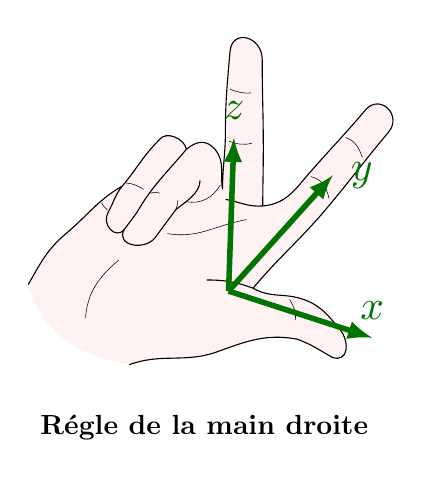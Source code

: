 ﻿\begin{tikzpicture}[scale=0.6]    
  % RIGHT HAND RULE xyz
  % Author: Izaak Neutelings (July 2018)
  % Source: https://tikz.net/

  \tikzset{>=latex} % for LaTeX arrow head
  \tikzstyle{thick vector}=[->,line width=2,green!45!black]

  \begin{scope}[rotate=-100]

  \coordinate (O) at (1.0,0.7); % ORIGIN
  \coordinate (WT) at ( 2.9,-1.1); % WRIST TOP
  \coordinate (T1) at ( 2.3, 0.7); % THUMB
  \coordinate (T2) at ( 1.75, 2.3);
  \coordinate (T3) at ( 2.0, 3.1);
  \coordinate (T4) at (1.38, 3.15);
  \coordinate (T5) at ( 0.9, 2.3);
  \coordinate (T6) at ( 0.85, 1.2);
  \coordinate (T7) at ( 0.85, 0.2);
  \coordinate (I1) at (-1.1, 2.45); % INDEX
  \coordinate (I2) at (-2.9, 3.45);
  \coordinate (I3) at (-3.3, 2.9);
  \coordinate (I4) at (-1.5, 1.8);
  \coordinate (I5) at (-0.9, 1.1);
  \coordinate (I6) at (-0.9, 0.3);
  \coordinate (M1) at (-2.1, 0.9); % MIDDLE
  \coordinate (M2) at (-3.95,0.55);
  \coordinate (M3) at (-4.0,-0.15);
  \coordinate (M4) at (-2.3, 0.05);
  \coordinate (M5) at (-1.1, 0.20);
  \coordinate (R1) at (-1.9,-0.1); % RING
  \coordinate (R2) at (-1.8,-0.7);
  \coordinate (R3) at (-0.3,-1.5);
  \coordinate (R4) at ( 0.1,-1.7);
  \coordinate (R5) at ( 0.1,-1.0);
  \coordinate (R6) at (-0.5,-0.7);
  \coordinate (R7) at (-1.2,-0.3);
  \coordinate (P1) at (-1.9,-1.3); % PINKY
  \coordinate (P2) at (-0.8,-1.9);
  \coordinate (P3) at (-0.2,-2.1);
  \coordinate (P4) at (-0.05,-1.65);
  \coordinate (W1) at ( 0.4,-2.9); % WRIST BOTTOM
  \coordinate (W2) at ( 1.6,-3.5);
  
  % HAND
  \fill[pink!20]
    (WT) -- (T6) -- (I5) -- (M5) -- (R2) -- (P2) -- (W2) to[out=25,in=-90] cycle;
  \draw[fill=pink!20]
    (WT) to[out=120,in=-60] % THUMB
    (T1) to[out=120,in=-90]
    (T2) to[out=80,in=-110]
    (T3) to[out=80,in=50,looseness=1.5] % tip
    (T4) to[out=-130,in=80]
    (T5) to[out=-100,in=70]
    (T6) to[out=-100,in=100]
    (T7)
    (T6) to[out=150,in=-30] % INDEX
    (I1) to[out=150,in=-30]
    (I2) to[out=150,in=145,looseness=1.7] % tip
    (I3) to[out=-30,in=150]
    (I4) to[out=-30,in=105]
    (I5) to[out=-75,in=90]
    (I6)
    (I5) to[out=-170,in=10] % MIDDLE
    (M1) to[out=-170,in=10]
    (M2) to[out=-170,in=-175,looseness=1.8] % tip
    (M3) to[out=5,in=-170]
    (M4) to[out=10,in=-170] % bottom knuckle
    (M5)
    (M5) to[out=-160,in=50] % RING
    (R1) to[out=-130,in=140,looseness=1.2]
    (R2) to[out=-30,in=160]
    (R3) --
    (R4) to[out=-20,in=-20,looseness=1.5] % tip
    (R5) --
    (R6) to[out=140,in=8,looseness=0.9]
    (R7)
    (R2) to[out=-160,in=155] % PINKY
    (P1) to[out=-35,in=150]
    (P2) to[out=-30,in=160]
    (P3) to[out=-20,in=-30,looseness=1.5] % tip
    %(P4) --
    (R4)
    (P2) to[out=-50,in=140] % WRIST
    (W1) to[out=-40,in=160]
    (W2);
  
  % FOLDS
  \draw[very thin] (T5)++(-80:0.3) to[out=40,in=180]++ (25:0.45); % THUMB
  \draw[very thin] (I1)++(180:0.2) to[out=-160,in=90]++ (-130:0.6); % INDEX
  \draw[very thin] (I1)++(155:1.3) to[out=-150,in=80]++ (-130:0.55);
  \draw[very thin] (M4)++(30:0.2) to[out=80,in=-65]++ (95:0.5); % MIDDLE FINGER
  \draw[very thin] (M3)++(10:0.8) to[out=80,in=-75]++ (90:0.45);
  \draw[very thin] (M5)++(-140:0.1) to[out=-20,in=90]++ (-54:0.8); % RING
  \draw[very thin] (R6) to[out=160,in=10]++ (180:0.2);
  \draw[very thin] (R3)++(155:0.5) to[out=120,in=-100]++ (100:0.2);
  \draw[very thin] (P2)++(140:0.1) to[out=95,in=-110]++ (80:0.4); % PINKY
  %\draw[very thin] (P1)++( 10:0.04) to[out=95,in=-130]++ (70:0.4);
  \draw[very thin] (I5)++(-40:0.45) to[out=-70,in=90]++ (-70:1.7);    % PALM
  \draw[very thin] (P3)++(-155:0.05) to[out=-120,in=40]++ (-130:0.2); % PALM
  \draw[very thin] (W2)++(70:1.4) to[out=-175,in=-40]++ (160:1.4); % PALM
  
  % VECTORS
  \draw [thick vector,->] (O) --++ (82:3.2) coordinate (X)  node[above,scale=1.5] {$x$};
  \draw[thick vector,->] (O) --++ (148:3.3) coordinate (Y) node[right,scale=1.5] {$y$};
  \draw[thick vector,->] (O) --++ (-172:3.25) coordinate (Z) node[above,scale=1.5] {$z$};


  \end{scope}
  
\node at (0,-4) {\bf Régle de la main droite};

\end{tikzpicture}